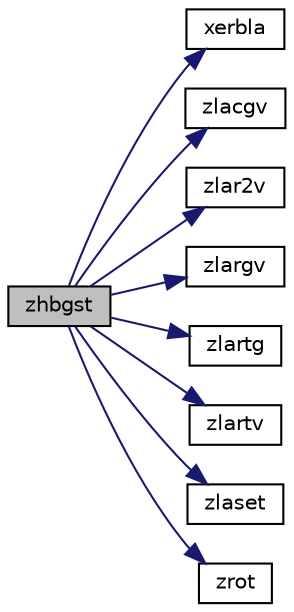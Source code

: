 digraph "zhbgst"
{
 // LATEX_PDF_SIZE
  edge [fontname="Helvetica",fontsize="10",labelfontname="Helvetica",labelfontsize="10"];
  node [fontname="Helvetica",fontsize="10",shape=record];
  rankdir="LR";
  Node1 [label="zhbgst",height=0.2,width=0.4,color="black", fillcolor="grey75", style="filled", fontcolor="black",tooltip="ZHBGST"];
  Node1 -> Node2 [color="midnightblue",fontsize="10",style="solid",fontname="Helvetica"];
  Node2 [label="xerbla",height=0.2,width=0.4,color="black", fillcolor="white", style="filled",URL="$xerbla_8f.html#a377ee61015baf8dea7770b3a404b1c07",tooltip="XERBLA"];
  Node1 -> Node3 [color="midnightblue",fontsize="10",style="solid",fontname="Helvetica"];
  Node3 [label="zlacgv",height=0.2,width=0.4,color="black", fillcolor="white", style="filled",URL="$zlacgv_8f.html#ad2595ab7c6b89e1ff2e9d05542431719",tooltip="ZLACGV conjugates a complex vector."];
  Node1 -> Node4 [color="midnightblue",fontsize="10",style="solid",fontname="Helvetica"];
  Node4 [label="zlar2v",height=0.2,width=0.4,color="black", fillcolor="white", style="filled",URL="$zlar2v_8f.html#ae44a3ed7c6d17747f571b45a52991da3",tooltip="ZLAR2V applies a vector of plane rotations with real cosines and complex sines from both sides to a s..."];
  Node1 -> Node5 [color="midnightblue",fontsize="10",style="solid",fontname="Helvetica"];
  Node5 [label="zlargv",height=0.2,width=0.4,color="black", fillcolor="white", style="filled",URL="$zlargv_8f.html#ae0caa7cd6b28efc87374a5c8381ce21c",tooltip="ZLARGV generates a vector of plane rotations with real cosines and complex sines."];
  Node1 -> Node6 [color="midnightblue",fontsize="10",style="solid",fontname="Helvetica"];
  Node6 [label="zlartg",height=0.2,width=0.4,color="black", fillcolor="white", style="filled",URL="$zlartg_8f90.html#a1e266e78a9a8585a1fc67f2d23badc64",tooltip="ZLARTG generates a plane rotation with real cosine and complex sine."];
  Node1 -> Node7 [color="midnightblue",fontsize="10",style="solid",fontname="Helvetica"];
  Node7 [label="zlartv",height=0.2,width=0.4,color="black", fillcolor="white", style="filled",URL="$zlartv_8f.html#ad18aaf44025b48cae92a8685e3349475",tooltip="ZLARTV applies a vector of plane rotations with real cosines and complex sines to the elements of a p..."];
  Node1 -> Node8 [color="midnightblue",fontsize="10",style="solid",fontname="Helvetica"];
  Node8 [label="zlaset",height=0.2,width=0.4,color="black", fillcolor="white", style="filled",URL="$zlaset_8f.html#aa4389d0e0e031c70c351acf7dbad6a85",tooltip="ZLASET initializes the off-diagonal elements and the diagonal elements of a matrix to given values."];
  Node1 -> Node9 [color="midnightblue",fontsize="10",style="solid",fontname="Helvetica"];
  Node9 [label="zrot",height=0.2,width=0.4,color="black", fillcolor="white", style="filled",URL="$zrot_8f.html#a423fa89faf02ec43f5b664f91ce29729",tooltip="ZROT applies a plane rotation with real cosine and complex sine to a pair of complex vectors."];
}
